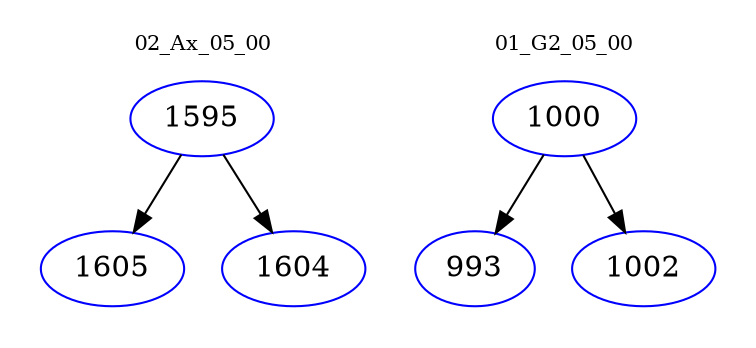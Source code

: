 digraph{
subgraph cluster_0 {
color = white
label = "02_Ax_05_00";
fontsize=10;
T0_1595 [label="1595", color="blue"]
T0_1595 -> T0_1605 [color="black"]
T0_1605 [label="1605", color="blue"]
T0_1595 -> T0_1604 [color="black"]
T0_1604 [label="1604", color="blue"]
}
subgraph cluster_1 {
color = white
label = "01_G2_05_00";
fontsize=10;
T1_1000 [label="1000", color="blue"]
T1_1000 -> T1_993 [color="black"]
T1_993 [label="993", color="blue"]
T1_1000 -> T1_1002 [color="black"]
T1_1002 [label="1002", color="blue"]
}
}
